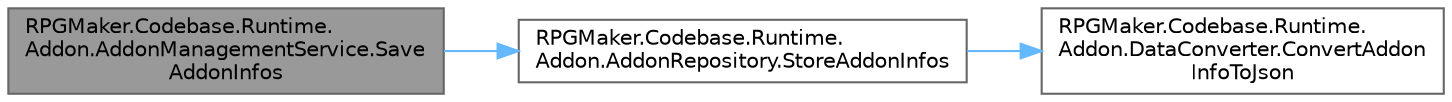 digraph "RPGMaker.Codebase.Runtime.Addon.AddonManagementService.SaveAddonInfos"
{
 // LATEX_PDF_SIZE
  bgcolor="transparent";
  edge [fontname=Helvetica,fontsize=10,labelfontname=Helvetica,labelfontsize=10];
  node [fontname=Helvetica,fontsize=10,shape=box,height=0.2,width=0.4];
  rankdir="LR";
  Node1 [id="Node000001",label="RPGMaker.Codebase.Runtime.\lAddon.AddonManagementService.Save\lAddonInfos",height=0.2,width=0.4,color="gray40", fillcolor="grey60", style="filled", fontcolor="black",tooltip="😁 アドオン情報保存"];
  Node1 -> Node2 [id="edge1_Node000001_Node000002",color="steelblue1",style="solid",tooltip=" "];
  Node2 [id="Node000002",label="RPGMaker.Codebase.Runtime.\lAddon.AddonRepository.StoreAddonInfos",height=0.2,width=0.4,color="grey40", fillcolor="white", style="filled",URL="$d5/dd2/class_r_p_g_maker_1_1_codebase_1_1_runtime_1_1_addon_1_1_addon_repository.html#a18e0940370bb61a9dc6b58b696cab4f5",tooltip="😁 アドオン情報をJSONに保存する."];
  Node2 -> Node3 [id="edge2_Node000002_Node000003",color="steelblue1",style="solid",tooltip=" "];
  Node3 [id="Node000003",label="RPGMaker.Codebase.Runtime.\lAddon.DataConverter.ConvertAddon\lInfoToJson",height=0.2,width=0.4,color="grey40", fillcolor="white", style="filled",URL="$df/d54/class_r_p_g_maker_1_1_codebase_1_1_runtime_1_1_addon_1_1_data_converter.html#ab6f04c7fe3884022e225a382e7b66335",tooltip="😁 変換"];
}
